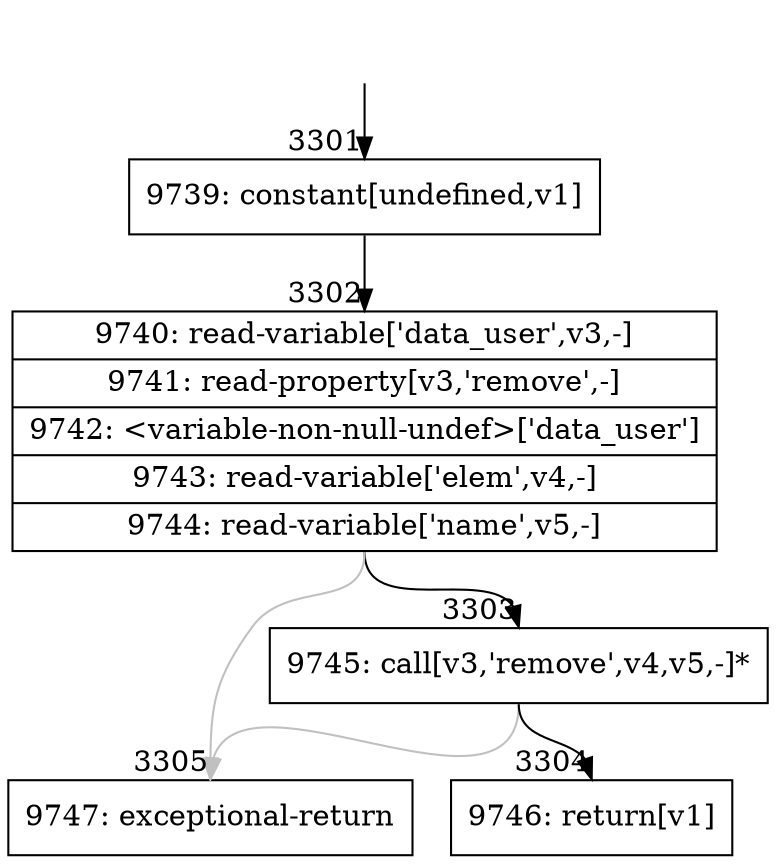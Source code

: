 digraph {
rankdir="TD"
BB_entry217[shape=none,label=""];
BB_entry217 -> BB3301 [tailport=s, headport=n, headlabel="    3301"]
BB3301 [shape=record label="{9739: constant[undefined,v1]}" ] 
BB3301 -> BB3302 [tailport=s, headport=n, headlabel="      3302"]
BB3302 [shape=record label="{9740: read-variable['data_user',v3,-]|9741: read-property[v3,'remove',-]|9742: \<variable-non-null-undef\>['data_user']|9743: read-variable['elem',v4,-]|9744: read-variable['name',v5,-]}" ] 
BB3302 -> BB3303 [tailport=s, headport=n, headlabel="      3303"]
BB3302 -> BB3305 [tailport=s, headport=n, color=gray, headlabel="      3305"]
BB3303 [shape=record label="{9745: call[v3,'remove',v4,v5,-]*}" ] 
BB3303 -> BB3304 [tailport=s, headport=n, headlabel="      3304"]
BB3303 -> BB3305 [tailport=s, headport=n, color=gray]
BB3304 [shape=record label="{9746: return[v1]}" ] 
BB3305 [shape=record label="{9747: exceptional-return}" ] 
}
